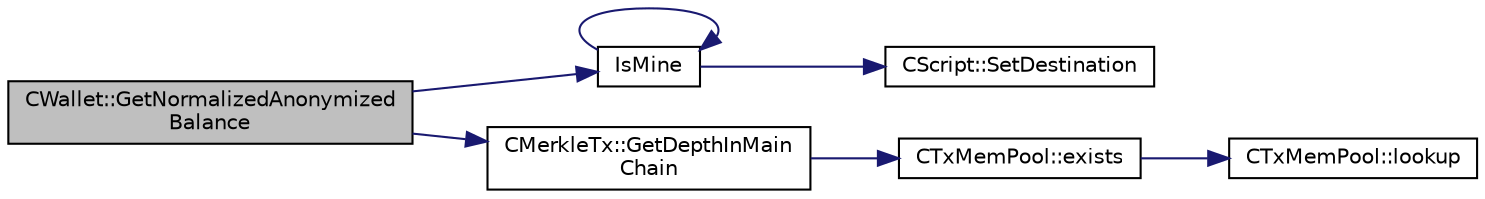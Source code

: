 digraph "CWallet::GetNormalizedAnonymizedBalance"
{
  edge [fontname="Helvetica",fontsize="10",labelfontname="Helvetica",labelfontsize="10"];
  node [fontname="Helvetica",fontsize="10",shape=record];
  rankdir="LR";
  Node1754 [label="CWallet::GetNormalizedAnonymized\lBalance",height=0.2,width=0.4,color="black", fillcolor="grey75", style="filled", fontcolor="black"];
  Node1754 -> Node1755 [color="midnightblue",fontsize="10",style="solid",fontname="Helvetica"];
  Node1755 [label="IsMine",height=0.2,width=0.4,color="black", fillcolor="white", style="filled",URL="$dd/d0f/script_8cpp.html#adc59cf67d903c1ba1ef225561b85bfce"];
  Node1755 -> Node1756 [color="midnightblue",fontsize="10",style="solid",fontname="Helvetica"];
  Node1756 [label="CScript::SetDestination",height=0.2,width=0.4,color="black", fillcolor="white", style="filled",URL="$d9/d4b/class_c_script.html#ad1b5a9077241aa06116040c4f1b7c31e"];
  Node1755 -> Node1755 [color="midnightblue",fontsize="10",style="solid",fontname="Helvetica"];
  Node1754 -> Node1757 [color="midnightblue",fontsize="10",style="solid",fontname="Helvetica"];
  Node1757 [label="CMerkleTx::GetDepthInMain\lChain",height=0.2,width=0.4,color="black", fillcolor="white", style="filled",URL="$d1/dff/class_c_merkle_tx.html#a887a9f1a0b7fc64b43e42cec76b38ef9"];
  Node1757 -> Node1758 [color="midnightblue",fontsize="10",style="solid",fontname="Helvetica"];
  Node1758 [label="CTxMemPool::exists",height=0.2,width=0.4,color="black", fillcolor="white", style="filled",URL="$db/d98/class_c_tx_mem_pool.html#a8b7a13b5289ab839d4460f41a7da9789"];
  Node1758 -> Node1759 [color="midnightblue",fontsize="10",style="solid",fontname="Helvetica"];
  Node1759 [label="CTxMemPool::lookup",height=0.2,width=0.4,color="black", fillcolor="white", style="filled",URL="$db/d98/class_c_tx_mem_pool.html#ad6d9966cdeb4b6586f7186e709b4e77e"];
}

